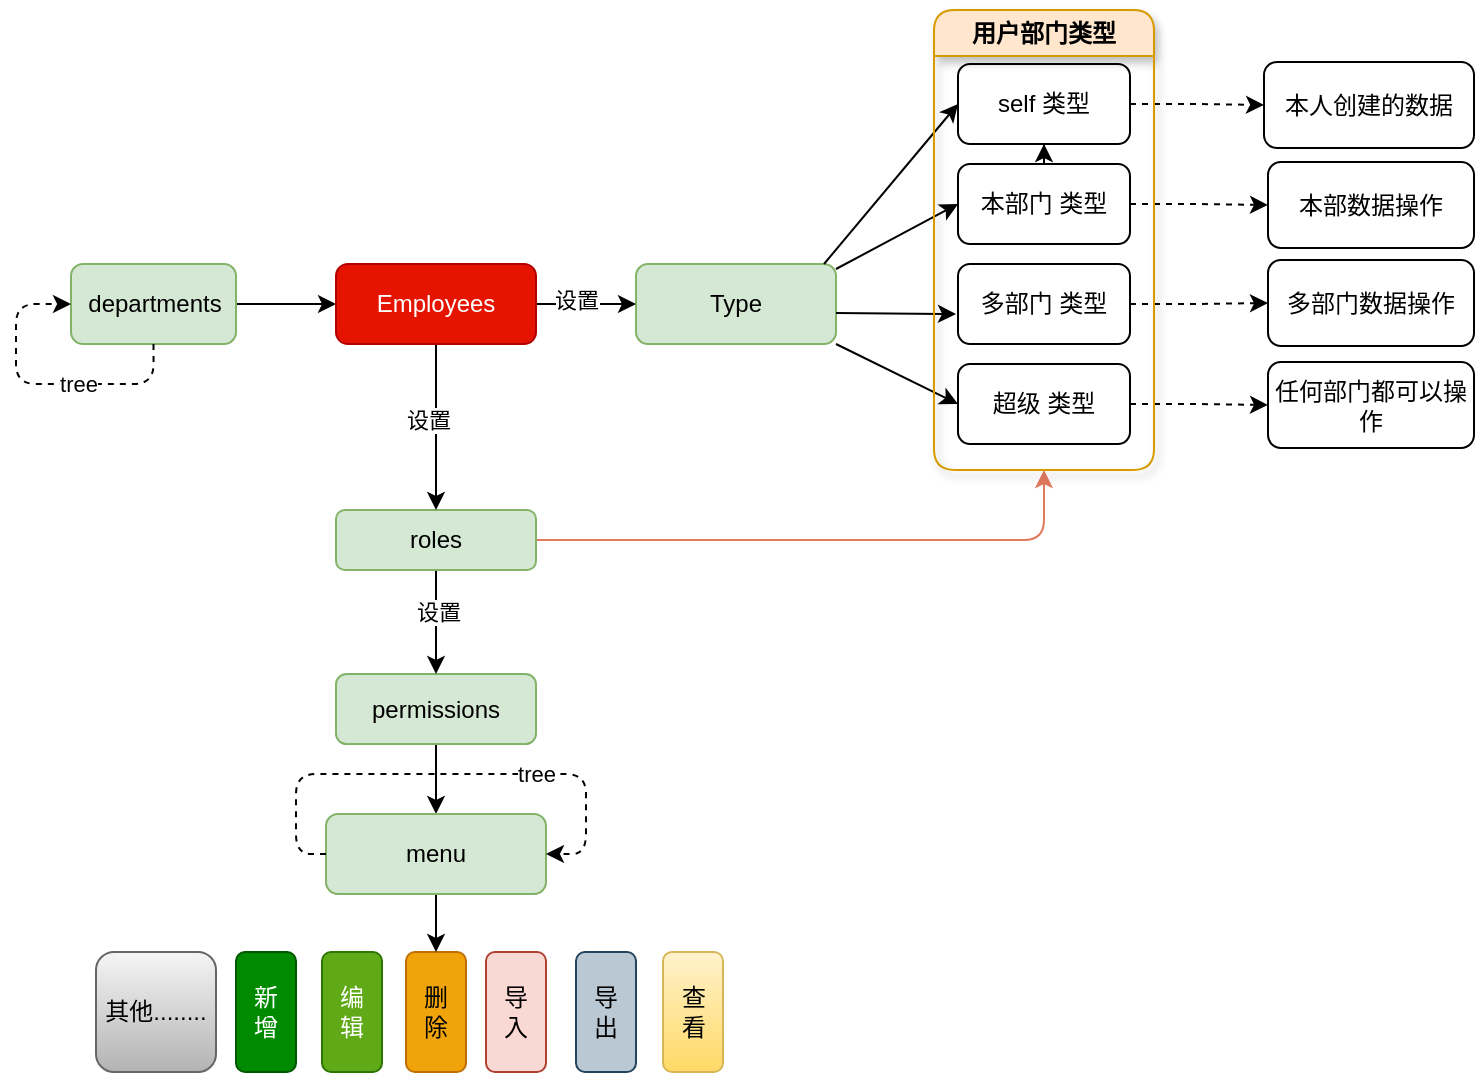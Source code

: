 <mxfile version="26.0.2">
  <diagram name="第 1 页" id="hoe_uviKCq4_seSVUSrM">
    <mxGraphModel dx="1042" dy="1700" grid="1" gridSize="10" guides="1" tooltips="1" connect="1" arrows="1" fold="1" page="1" pageScale="1" pageWidth="827" pageHeight="1169" math="0" shadow="0">
      <root>
        <mxCell id="0" />
        <mxCell id="1" parent="0" />
        <mxCell id="rtPav9sDxlK6I4rT2-NP-52" style="edgeStyle=orthogonalEdgeStyle;rounded=1;orthogonalLoop=1;jettySize=auto;html=1;" parent="1" source="rtPav9sDxlK6I4rT2-NP-2" target="rtPav9sDxlK6I4rT2-NP-46" edge="1">
          <mxGeometry relative="1" as="geometry" />
        </mxCell>
        <mxCell id="rtPav9sDxlK6I4rT2-NP-2" value="departments" style="rounded=1;whiteSpace=wrap;html=1;fillColor=#d5e8d4;strokeColor=#82b366;" parent="1" vertex="1">
          <mxGeometry x="78.5" y="107" width="82.5" height="40" as="geometry" />
        </mxCell>
        <mxCell id="rtPav9sDxlK6I4rT2-NP-3" value="Type" style="whiteSpace=wrap;html=1;rounded=1;fillColor=#d5e8d4;strokeColor=#82b366;" parent="1" vertex="1">
          <mxGeometry x="361" y="107" width="100" height="40" as="geometry" />
        </mxCell>
        <mxCell id="rtPav9sDxlK6I4rT2-NP-9" value="" style="endArrow=classic;html=1;rounded=1;entryX=0;entryY=0.5;entryDx=0;entryDy=0;" parent="1" target="rtPav9sDxlK6I4rT2-NP-12" edge="1">
          <mxGeometry width="50" height="50" relative="1" as="geometry">
            <mxPoint x="461" y="109.5" as="sourcePoint" />
            <mxPoint x="501" y="67" as="targetPoint" />
          </mxGeometry>
        </mxCell>
        <mxCell id="rtPav9sDxlK6I4rT2-NP-10" value="" style="endArrow=classic;html=1;rounded=1;" parent="1" edge="1">
          <mxGeometry width="50" height="50" relative="1" as="geometry">
            <mxPoint x="461" y="131.5" as="sourcePoint" />
            <mxPoint x="521" y="132" as="targetPoint" />
          </mxGeometry>
        </mxCell>
        <mxCell id="rtPav9sDxlK6I4rT2-NP-11" value="" style="endArrow=classic;html=1;rounded=1;entryX=0;entryY=0.5;entryDx=0;entryDy=0;exitX=1;exitY=1;exitDx=0;exitDy=0;" parent="1" source="rtPav9sDxlK6I4rT2-NP-3" target="rtPav9sDxlK6I4rT2-NP-14" edge="1">
          <mxGeometry width="50" height="50" relative="1" as="geometry">
            <mxPoint x="461" y="154.5" as="sourcePoint" />
            <mxPoint x="501" y="185" as="targetPoint" />
          </mxGeometry>
        </mxCell>
        <mxCell id="rtPav9sDxlK6I4rT2-NP-20" value="" style="edgeStyle=orthogonalEdgeStyle;rounded=1;orthogonalLoop=1;jettySize=auto;html=1;dashed=1;" parent="1" source="rtPav9sDxlK6I4rT2-NP-12" target="rtPav9sDxlK6I4rT2-NP-19" edge="1">
          <mxGeometry relative="1" as="geometry" />
        </mxCell>
        <mxCell id="hFlQjNNTX_GSIiSx0fy3-6" value="" style="edgeStyle=orthogonalEdgeStyle;rounded=0;orthogonalLoop=1;jettySize=auto;html=1;" edge="1" parent="1" source="rtPav9sDxlK6I4rT2-NP-12" target="rtPav9sDxlK6I4rT2-NP-25">
          <mxGeometry relative="1" as="geometry" />
        </mxCell>
        <mxCell id="rtPav9sDxlK6I4rT2-NP-12" value="本部门 类型" style="rounded=1;whiteSpace=wrap;html=1;" parent="1" vertex="1">
          <mxGeometry x="522" y="57" width="86" height="40" as="geometry" />
        </mxCell>
        <mxCell id="rtPav9sDxlK6I4rT2-NP-18" value="" style="edgeStyle=orthogonalEdgeStyle;rounded=1;orthogonalLoop=1;jettySize=auto;html=1;dashed=1;" parent="1" source="rtPav9sDxlK6I4rT2-NP-13" target="rtPav9sDxlK6I4rT2-NP-17" edge="1">
          <mxGeometry relative="1" as="geometry" />
        </mxCell>
        <mxCell id="rtPav9sDxlK6I4rT2-NP-13" value="多部门 类型" style="rounded=1;whiteSpace=wrap;html=1;" parent="1" vertex="1">
          <mxGeometry x="522" y="107" width="86" height="40" as="geometry" />
        </mxCell>
        <mxCell id="rtPav9sDxlK6I4rT2-NP-22" value="" style="edgeStyle=orthogonalEdgeStyle;rounded=1;orthogonalLoop=1;jettySize=auto;html=1;dashed=1;" parent="1" source="rtPav9sDxlK6I4rT2-NP-14" target="rtPav9sDxlK6I4rT2-NP-21" edge="1">
          <mxGeometry relative="1" as="geometry" />
        </mxCell>
        <mxCell id="rtPav9sDxlK6I4rT2-NP-14" value="超级 类型" style="rounded=1;whiteSpace=wrap;html=1;" parent="1" vertex="1">
          <mxGeometry x="522" y="157" width="86" height="40" as="geometry" />
        </mxCell>
        <mxCell id="rtPav9sDxlK6I4rT2-NP-17" value="多部门数据操作" style="rounded=1;whiteSpace=wrap;html=1;" parent="1" vertex="1">
          <mxGeometry x="677" y="105" width="103" height="43" as="geometry" />
        </mxCell>
        <mxCell id="rtPav9sDxlK6I4rT2-NP-19" value="本部数据操作" style="whiteSpace=wrap;html=1;rounded=1;" parent="1" vertex="1">
          <mxGeometry x="677" y="56" width="103" height="43" as="geometry" />
        </mxCell>
        <mxCell id="rtPav9sDxlK6I4rT2-NP-21" value="任何部门都可以操作" style="rounded=1;whiteSpace=wrap;html=1;" parent="1" vertex="1">
          <mxGeometry x="677" y="156" width="103" height="43" as="geometry" />
        </mxCell>
        <mxCell id="rtPav9sDxlK6I4rT2-NP-35" value="" style="edgeStyle=orthogonalEdgeStyle;rounded=1;orthogonalLoop=1;jettySize=auto;html=1;" parent="1" source="rtPav9sDxlK6I4rT2-NP-23" target="rtPav9sDxlK6I4rT2-NP-34" edge="1">
          <mxGeometry relative="1" as="geometry" />
        </mxCell>
        <mxCell id="rtPav9sDxlK6I4rT2-NP-23" value="permissions" style="whiteSpace=wrap;html=1;rounded=1;fillColor=#d5e8d4;strokeColor=#82b366;" parent="1" vertex="1">
          <mxGeometry x="211" y="312" width="100" height="35" as="geometry" />
        </mxCell>
        <mxCell id="hFlQjNNTX_GSIiSx0fy3-5" style="edgeStyle=orthogonalEdgeStyle;rounded=0;orthogonalLoop=1;jettySize=auto;html=1;entryX=0;entryY=0.5;entryDx=0;entryDy=0;dashed=1;" edge="1" parent="1" source="rtPav9sDxlK6I4rT2-NP-25" target="hFlQjNNTX_GSIiSx0fy3-4">
          <mxGeometry relative="1" as="geometry" />
        </mxCell>
        <mxCell id="rtPav9sDxlK6I4rT2-NP-25" value="self 类型" style="rounded=1;whiteSpace=wrap;html=1;" parent="1" vertex="1">
          <mxGeometry x="522" y="7" width="86" height="40" as="geometry" />
        </mxCell>
        <mxCell id="rtPav9sDxlK6I4rT2-NP-26" value="" style="endArrow=classic;html=1;rounded=1;entryX=0;entryY=0.5;entryDx=0;entryDy=0;" parent="1" target="rtPav9sDxlK6I4rT2-NP-25" edge="1">
          <mxGeometry width="50" height="50" relative="1" as="geometry">
            <mxPoint x="455" y="107" as="sourcePoint" />
            <mxPoint x="505" y="7" as="targetPoint" />
          </mxGeometry>
        </mxCell>
        <mxCell id="rtPav9sDxlK6I4rT2-NP-27" value="新&lt;br&gt;增" style="rounded=1;whiteSpace=wrap;html=1;fillColor=#008a00;fontColor=#ffffff;strokeColor=#005700;" parent="1" vertex="1">
          <mxGeometry x="161" y="451" width="30" height="60" as="geometry" />
        </mxCell>
        <mxCell id="rtPav9sDxlK6I4rT2-NP-28" value="编&lt;br&gt;辑" style="rounded=1;whiteSpace=wrap;html=1;fillColor=#60a917;fontColor=#ffffff;strokeColor=#2D7600;" parent="1" vertex="1">
          <mxGeometry x="204" y="451" width="30" height="60" as="geometry" />
        </mxCell>
        <mxCell id="rtPav9sDxlK6I4rT2-NP-29" value="删&lt;br&gt;除" style="rounded=1;whiteSpace=wrap;html=1;fillColor=#f0a30a;fontColor=#000000;strokeColor=#BD7000;" parent="1" vertex="1">
          <mxGeometry x="246" y="451" width="30" height="60" as="geometry" />
        </mxCell>
        <mxCell id="rtPav9sDxlK6I4rT2-NP-30" value="导&lt;br&gt;入" style="rounded=1;whiteSpace=wrap;html=1;fillColor=#fad9d5;strokeColor=#ae4132;" parent="1" vertex="1">
          <mxGeometry x="286" y="451" width="30" height="60" as="geometry" />
        </mxCell>
        <mxCell id="rtPav9sDxlK6I4rT2-NP-39" style="edgeStyle=orthogonalEdgeStyle;rounded=1;orthogonalLoop=1;jettySize=auto;html=1;entryX=0.5;entryY=0;entryDx=0;entryDy=0;" parent="1" source="rtPav9sDxlK6I4rT2-NP-34" target="rtPav9sDxlK6I4rT2-NP-29" edge="1">
          <mxGeometry relative="1" as="geometry" />
        </mxCell>
        <mxCell id="rtPav9sDxlK6I4rT2-NP-34" value="menu" style="whiteSpace=wrap;html=1;rounded=1;fillColor=#d5e8d4;strokeColor=#82b366;" parent="1" vertex="1">
          <mxGeometry x="206" y="382" width="110" height="40" as="geometry" />
        </mxCell>
        <mxCell id="rtPav9sDxlK6I4rT2-NP-40" value="查&lt;br&gt;看" style="rounded=1;whiteSpace=wrap;html=1;fillColor=#fff2cc;gradientColor=#ffd966;strokeColor=#d6b656;" parent="1" vertex="1">
          <mxGeometry x="374.5" y="451" width="30" height="60" as="geometry" />
        </mxCell>
        <mxCell id="rtPav9sDxlK6I4rT2-NP-41" value="导&lt;br&gt;出" style="rounded=1;whiteSpace=wrap;html=1;fillColor=#bac8d3;strokeColor=#23445d;" parent="1" vertex="1">
          <mxGeometry x="331" y="451" width="30" height="60" as="geometry" />
        </mxCell>
        <mxCell id="rtPav9sDxlK6I4rT2-NP-42" value="其他........" style="rounded=1;whiteSpace=wrap;html=1;fillColor=#f5f5f5;gradientColor=#b3b3b3;strokeColor=#666666;" parent="1" vertex="1">
          <mxGeometry x="91" y="451" width="60" height="60" as="geometry" />
        </mxCell>
        <mxCell id="rtPav9sDxlK6I4rT2-NP-57" style="edgeStyle=orthogonalEdgeStyle;rounded=1;orthogonalLoop=1;jettySize=auto;html=1;entryX=0.5;entryY=0;entryDx=0;entryDy=0;" parent="1" source="rtPav9sDxlK6I4rT2-NP-44" target="rtPav9sDxlK6I4rT2-NP-23" edge="1">
          <mxGeometry relative="1" as="geometry" />
        </mxCell>
        <mxCell id="hFlQjNNTX_GSIiSx0fy3-3" value="设置" style="edgeLabel;html=1;align=center;verticalAlign=middle;resizable=0;points=[];" vertex="1" connectable="0" parent="rtPav9sDxlK6I4rT2-NP-57">
          <mxGeometry x="-0.192" y="1" relative="1" as="geometry">
            <mxPoint as="offset" />
          </mxGeometry>
        </mxCell>
        <mxCell id="rtPav9sDxlK6I4rT2-NP-68" style="edgeStyle=orthogonalEdgeStyle;rounded=1;orthogonalLoop=1;jettySize=auto;html=1;entryX=0.5;entryY=1;entryDx=0;entryDy=0;strokeColor=#E07A5F;fontFamily=Helvetica;fontSize=12;fontColor=default;fontStyle=1;fillColor=#F2CC8F;" parent="1" source="rtPav9sDxlK6I4rT2-NP-44" target="rtPav9sDxlK6I4rT2-NP-63" edge="1">
          <mxGeometry relative="1" as="geometry" />
        </mxCell>
        <mxCell id="rtPav9sDxlK6I4rT2-NP-44" value="roles" style="whiteSpace=wrap;html=1;rounded=1;fillColor=#d5e8d4;strokeColor=#82b366;" parent="1" vertex="1">
          <mxGeometry x="211" y="230" width="100" height="30" as="geometry" />
        </mxCell>
        <mxCell id="rtPav9sDxlK6I4rT2-NP-48" style="edgeStyle=orthogonalEdgeStyle;rounded=1;orthogonalLoop=1;jettySize=auto;html=1;" parent="1" source="rtPav9sDxlK6I4rT2-NP-46" target="rtPav9sDxlK6I4rT2-NP-3" edge="1">
          <mxGeometry relative="1" as="geometry">
            <mxPoint x="352" y="127" as="targetPoint" />
          </mxGeometry>
        </mxCell>
        <mxCell id="hFlQjNNTX_GSIiSx0fy3-1" value="设置" style="edgeLabel;html=1;align=center;verticalAlign=middle;resizable=0;points=[];" vertex="1" connectable="0" parent="rtPav9sDxlK6I4rT2-NP-48">
          <mxGeometry x="-0.229" y="2" relative="1" as="geometry">
            <mxPoint as="offset" />
          </mxGeometry>
        </mxCell>
        <mxCell id="rtPav9sDxlK6I4rT2-NP-49" style="edgeStyle=orthogonalEdgeStyle;rounded=1;orthogonalLoop=1;jettySize=auto;html=1;entryX=0.5;entryY=0;entryDx=0;entryDy=0;" parent="1" source="rtPav9sDxlK6I4rT2-NP-46" target="rtPav9sDxlK6I4rT2-NP-44" edge="1">
          <mxGeometry relative="1" as="geometry">
            <mxPoint x="261" y="197" as="targetPoint" />
          </mxGeometry>
        </mxCell>
        <mxCell id="hFlQjNNTX_GSIiSx0fy3-2" value="设置" style="edgeLabel;html=1;align=center;verticalAlign=middle;resizable=0;points=[];" vertex="1" connectable="0" parent="rtPav9sDxlK6I4rT2-NP-49">
          <mxGeometry x="-0.084" y="-4" relative="1" as="geometry">
            <mxPoint as="offset" />
          </mxGeometry>
        </mxCell>
        <mxCell id="rtPav9sDxlK6I4rT2-NP-46" value="Employees" style="whiteSpace=wrap;html=1;rounded=1;fillColor=#e51400;fontColor=#ffffff;strokeColor=#B20000;" parent="1" vertex="1">
          <mxGeometry x="211" y="107" width="100" height="40" as="geometry" />
        </mxCell>
        <mxCell id="rtPav9sDxlK6I4rT2-NP-51" style="edgeStyle=orthogonalEdgeStyle;rounded=1;orthogonalLoop=1;jettySize=auto;html=1;entryX=0;entryY=0.5;entryDx=0;entryDy=0;exitX=0.5;exitY=1;exitDx=0;exitDy=0;dashed=1;" parent="1" source="rtPav9sDxlK6I4rT2-NP-2" target="rtPav9sDxlK6I4rT2-NP-2" edge="1">
          <mxGeometry relative="1" as="geometry">
            <Array as="points">
              <mxPoint x="120" y="167" />
              <mxPoint x="51" y="167" />
              <mxPoint x="51" y="127" />
            </Array>
          </mxGeometry>
        </mxCell>
        <mxCell id="rtPav9sDxlK6I4rT2-NP-53" value="tree" style="edgeLabel;html=1;align=center;verticalAlign=middle;resizable=0;points=[];rounded=1;" parent="rtPav9sDxlK6I4rT2-NP-51" vertex="1" connectable="0">
          <mxGeometry x="-0.237" y="2" relative="1" as="geometry">
            <mxPoint x="1" y="-2" as="offset" />
          </mxGeometry>
        </mxCell>
        <mxCell id="rtPav9sDxlK6I4rT2-NP-54" style="edgeStyle=orthogonalEdgeStyle;rounded=1;orthogonalLoop=1;jettySize=auto;html=1;entryX=1;entryY=0.5;entryDx=0;entryDy=0;dashed=1;" parent="1" source="rtPav9sDxlK6I4rT2-NP-34" target="rtPav9sDxlK6I4rT2-NP-34" edge="1">
          <mxGeometry relative="1" as="geometry">
            <Array as="points">
              <mxPoint x="191" y="402" />
              <mxPoint x="191" y="362" />
              <mxPoint x="336" y="362" />
              <mxPoint x="336" y="402" />
            </Array>
          </mxGeometry>
        </mxCell>
        <mxCell id="rtPav9sDxlK6I4rT2-NP-55" value="tree" style="edgeLabel;html=1;align=center;verticalAlign=middle;resizable=0;points=[];rounded=1;" parent="rtPav9sDxlK6I4rT2-NP-54" vertex="1" connectable="0">
          <mxGeometry x="0.348" relative="1" as="geometry">
            <mxPoint as="offset" />
          </mxGeometry>
        </mxCell>
        <mxCell id="rtPav9sDxlK6I4rT2-NP-63" value="用户部门类型" style="swimlane;whiteSpace=wrap;html=1;fillColor=#ffe6cc;strokeColor=#d79b00;rounded=1;glass=0;shadow=1;" parent="1" vertex="1">
          <mxGeometry x="510" y="-20" width="110" height="230" as="geometry">
            <mxRectangle x="515" y="-20" width="110" height="30" as="alternateBounds" />
          </mxGeometry>
        </mxCell>
        <mxCell id="hFlQjNNTX_GSIiSx0fy3-4" value="本人创建的数据" style="whiteSpace=wrap;html=1;rounded=1;" vertex="1" parent="1">
          <mxGeometry x="675" y="6" width="105" height="43" as="geometry" />
        </mxCell>
      </root>
    </mxGraphModel>
  </diagram>
</mxfile>
